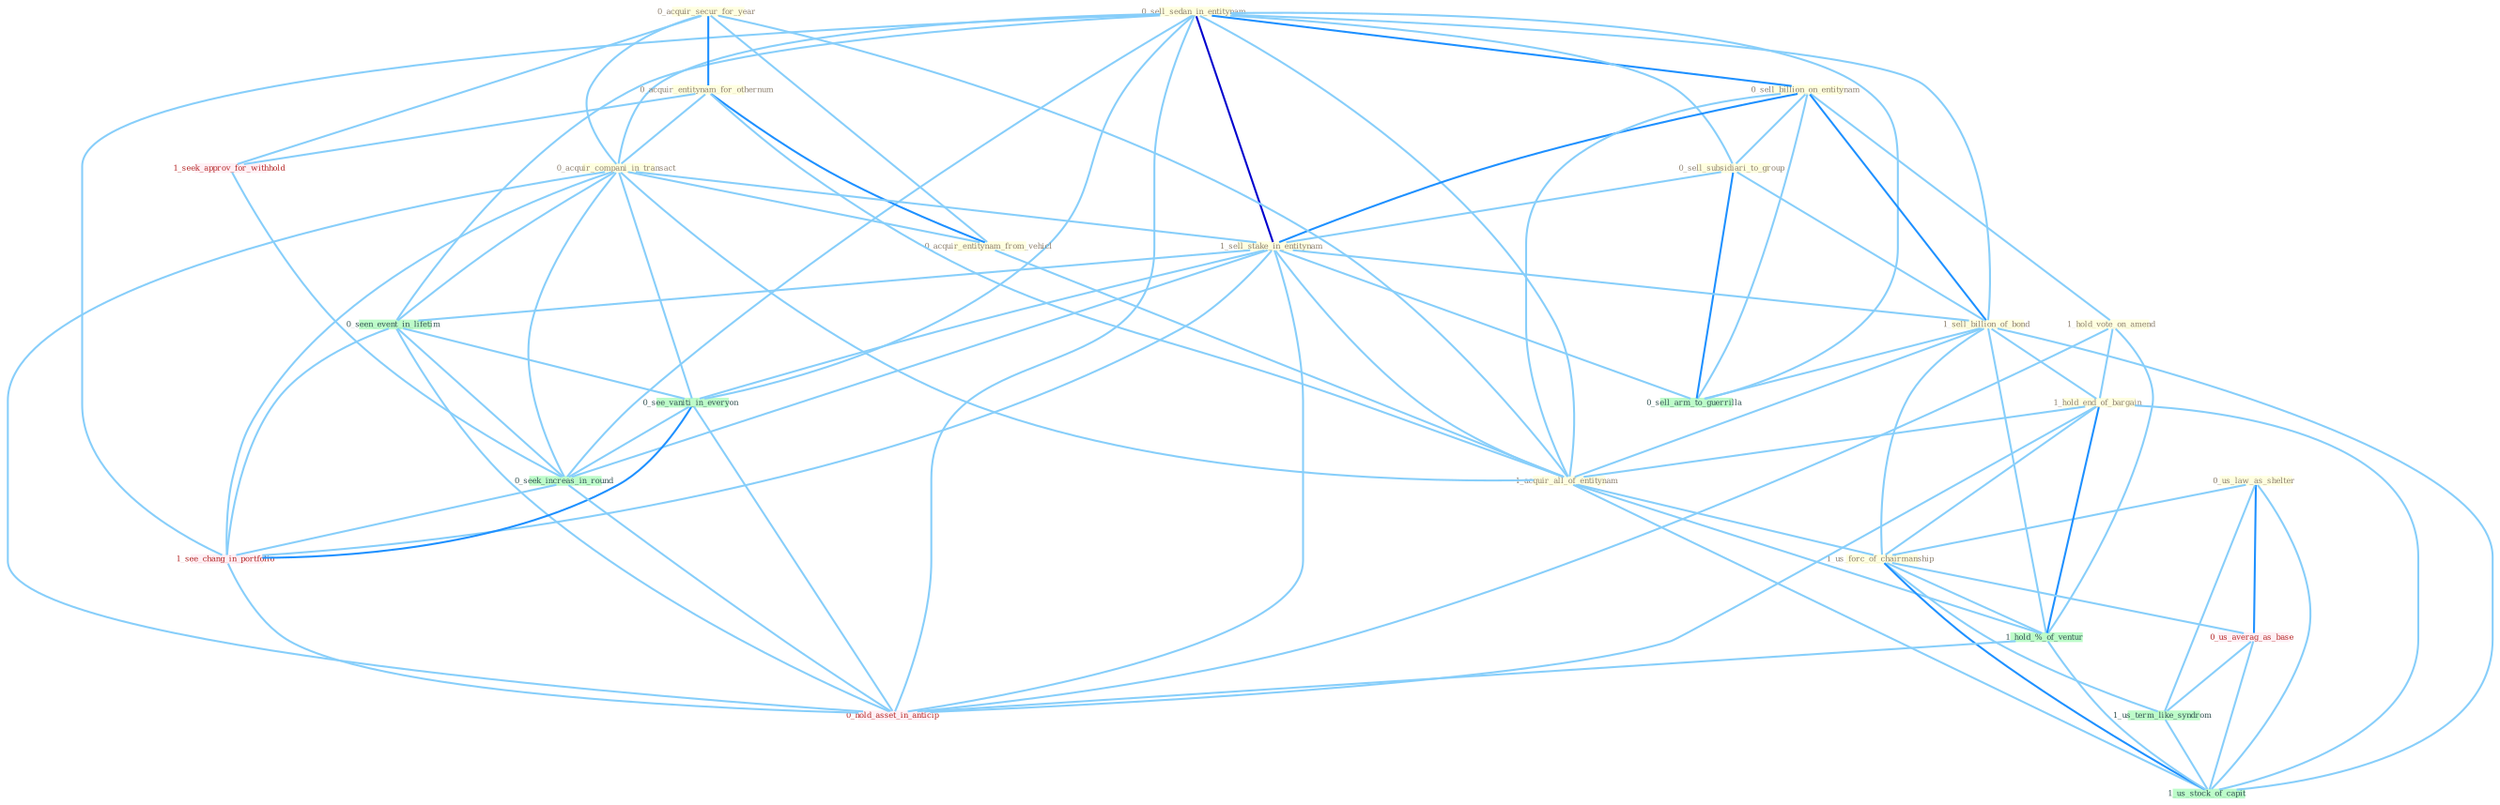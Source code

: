 Graph G{ 
    node
    [shape=polygon,style=filled,width=.5,height=.06,color="#BDFCC9",fixedsize=true,fontsize=4,
    fontcolor="#2f4f4f"];
    {node
    [color="#ffffe0", fontcolor="#8b7d6b"] "0_sell_sedan_in_entitynam " "0_sell_billion_on_entitynam " "1_hold_vote_on_amend " "0_acquir_secur_for_year " "0_acquir_entitynam_for_othernum " "0_acquir_compani_in_transact " "0_sell_subsidiari_to_group " "1_sell_stake_in_entitynam " "0_us_law_as_shelter " "1_sell_billion_of_bond " "0_acquir_entitynam_from_vehicl " "1_hold_end_of_bargain " "1_acquir_all_of_entitynam " "1_us_forc_of_chairmanship "}
{node [color="#fff0f5", fontcolor="#b22222"] "0_us_averag_as_base " "1_seek_approv_for_withhold " "1_see_chang_in_portfolio " "0_hold_asset_in_anticip "}
edge [color="#B0E2FF"];

	"0_sell_sedan_in_entitynam " -- "0_sell_billion_on_entitynam " [w="2", color="#1e90ff" , len=0.8];
	"0_sell_sedan_in_entitynam " -- "0_acquir_compani_in_transact " [w="1", color="#87cefa" ];
	"0_sell_sedan_in_entitynam " -- "0_sell_subsidiari_to_group " [w="1", color="#87cefa" ];
	"0_sell_sedan_in_entitynam " -- "1_sell_stake_in_entitynam " [w="3", color="#0000cd" , len=0.6];
	"0_sell_sedan_in_entitynam " -- "1_sell_billion_of_bond " [w="1", color="#87cefa" ];
	"0_sell_sedan_in_entitynam " -- "1_acquir_all_of_entitynam " [w="1", color="#87cefa" ];
	"0_sell_sedan_in_entitynam " -- "0_seen_event_in_lifetim " [w="1", color="#87cefa" ];
	"0_sell_sedan_in_entitynam " -- "0_see_vaniti_in_everyon " [w="1", color="#87cefa" ];
	"0_sell_sedan_in_entitynam " -- "0_sell_arm_to_guerrilla " [w="1", color="#87cefa" ];
	"0_sell_sedan_in_entitynam " -- "0_seek_increas_in_round " [w="1", color="#87cefa" ];
	"0_sell_sedan_in_entitynam " -- "1_see_chang_in_portfolio " [w="1", color="#87cefa" ];
	"0_sell_sedan_in_entitynam " -- "0_hold_asset_in_anticip " [w="1", color="#87cefa" ];
	"0_sell_billion_on_entitynam " -- "1_hold_vote_on_amend " [w="1", color="#87cefa" ];
	"0_sell_billion_on_entitynam " -- "0_sell_subsidiari_to_group " [w="1", color="#87cefa" ];
	"0_sell_billion_on_entitynam " -- "1_sell_stake_in_entitynam " [w="2", color="#1e90ff" , len=0.8];
	"0_sell_billion_on_entitynam " -- "1_sell_billion_of_bond " [w="2", color="#1e90ff" , len=0.8];
	"0_sell_billion_on_entitynam " -- "1_acquir_all_of_entitynam " [w="1", color="#87cefa" ];
	"0_sell_billion_on_entitynam " -- "0_sell_arm_to_guerrilla " [w="1", color="#87cefa" ];
	"1_hold_vote_on_amend " -- "1_hold_end_of_bargain " [w="1", color="#87cefa" ];
	"1_hold_vote_on_amend " -- "1_hold_%_of_ventur " [w="1", color="#87cefa" ];
	"1_hold_vote_on_amend " -- "0_hold_asset_in_anticip " [w="1", color="#87cefa" ];
	"0_acquir_secur_for_year " -- "0_acquir_entitynam_for_othernum " [w="2", color="#1e90ff" , len=0.8];
	"0_acquir_secur_for_year " -- "0_acquir_compani_in_transact " [w="1", color="#87cefa" ];
	"0_acquir_secur_for_year " -- "0_acquir_entitynam_from_vehicl " [w="1", color="#87cefa" ];
	"0_acquir_secur_for_year " -- "1_acquir_all_of_entitynam " [w="1", color="#87cefa" ];
	"0_acquir_secur_for_year " -- "1_seek_approv_for_withhold " [w="1", color="#87cefa" ];
	"0_acquir_entitynam_for_othernum " -- "0_acquir_compani_in_transact " [w="1", color="#87cefa" ];
	"0_acquir_entitynam_for_othernum " -- "0_acquir_entitynam_from_vehicl " [w="2", color="#1e90ff" , len=0.8];
	"0_acquir_entitynam_for_othernum " -- "1_acquir_all_of_entitynam " [w="1", color="#87cefa" ];
	"0_acquir_entitynam_for_othernum " -- "1_seek_approv_for_withhold " [w="1", color="#87cefa" ];
	"0_acquir_compani_in_transact " -- "1_sell_stake_in_entitynam " [w="1", color="#87cefa" ];
	"0_acquir_compani_in_transact " -- "0_acquir_entitynam_from_vehicl " [w="1", color="#87cefa" ];
	"0_acquir_compani_in_transact " -- "1_acquir_all_of_entitynam " [w="1", color="#87cefa" ];
	"0_acquir_compani_in_transact " -- "0_seen_event_in_lifetim " [w="1", color="#87cefa" ];
	"0_acquir_compani_in_transact " -- "0_see_vaniti_in_everyon " [w="1", color="#87cefa" ];
	"0_acquir_compani_in_transact " -- "0_seek_increas_in_round " [w="1", color="#87cefa" ];
	"0_acquir_compani_in_transact " -- "1_see_chang_in_portfolio " [w="1", color="#87cefa" ];
	"0_acquir_compani_in_transact " -- "0_hold_asset_in_anticip " [w="1", color="#87cefa" ];
	"0_sell_subsidiari_to_group " -- "1_sell_stake_in_entitynam " [w="1", color="#87cefa" ];
	"0_sell_subsidiari_to_group " -- "1_sell_billion_of_bond " [w="1", color="#87cefa" ];
	"0_sell_subsidiari_to_group " -- "0_sell_arm_to_guerrilla " [w="2", color="#1e90ff" , len=0.8];
	"1_sell_stake_in_entitynam " -- "1_sell_billion_of_bond " [w="1", color="#87cefa" ];
	"1_sell_stake_in_entitynam " -- "1_acquir_all_of_entitynam " [w="1", color="#87cefa" ];
	"1_sell_stake_in_entitynam " -- "0_seen_event_in_lifetim " [w="1", color="#87cefa" ];
	"1_sell_stake_in_entitynam " -- "0_see_vaniti_in_everyon " [w="1", color="#87cefa" ];
	"1_sell_stake_in_entitynam " -- "0_sell_arm_to_guerrilla " [w="1", color="#87cefa" ];
	"1_sell_stake_in_entitynam " -- "0_seek_increas_in_round " [w="1", color="#87cefa" ];
	"1_sell_stake_in_entitynam " -- "1_see_chang_in_portfolio " [w="1", color="#87cefa" ];
	"1_sell_stake_in_entitynam " -- "0_hold_asset_in_anticip " [w="1", color="#87cefa" ];
	"0_us_law_as_shelter " -- "1_us_forc_of_chairmanship " [w="1", color="#87cefa" ];
	"0_us_law_as_shelter " -- "0_us_averag_as_base " [w="2", color="#1e90ff" , len=0.8];
	"0_us_law_as_shelter " -- "1_us_term_like_syndrom " [w="1", color="#87cefa" ];
	"0_us_law_as_shelter " -- "1_us_stock_of_capit " [w="1", color="#87cefa" ];
	"1_sell_billion_of_bond " -- "1_hold_end_of_bargain " [w="1", color="#87cefa" ];
	"1_sell_billion_of_bond " -- "1_acquir_all_of_entitynam " [w="1", color="#87cefa" ];
	"1_sell_billion_of_bond " -- "1_us_forc_of_chairmanship " [w="1", color="#87cefa" ];
	"1_sell_billion_of_bond " -- "1_hold_%_of_ventur " [w="1", color="#87cefa" ];
	"1_sell_billion_of_bond " -- "0_sell_arm_to_guerrilla " [w="1", color="#87cefa" ];
	"1_sell_billion_of_bond " -- "1_us_stock_of_capit " [w="1", color="#87cefa" ];
	"0_acquir_entitynam_from_vehicl " -- "1_acquir_all_of_entitynam " [w="1", color="#87cefa" ];
	"1_hold_end_of_bargain " -- "1_acquir_all_of_entitynam " [w="1", color="#87cefa" ];
	"1_hold_end_of_bargain " -- "1_us_forc_of_chairmanship " [w="1", color="#87cefa" ];
	"1_hold_end_of_bargain " -- "1_hold_%_of_ventur " [w="2", color="#1e90ff" , len=0.8];
	"1_hold_end_of_bargain " -- "1_us_stock_of_capit " [w="1", color="#87cefa" ];
	"1_hold_end_of_bargain " -- "0_hold_asset_in_anticip " [w="1", color="#87cefa" ];
	"1_acquir_all_of_entitynam " -- "1_us_forc_of_chairmanship " [w="1", color="#87cefa" ];
	"1_acquir_all_of_entitynam " -- "1_hold_%_of_ventur " [w="1", color="#87cefa" ];
	"1_acquir_all_of_entitynam " -- "1_us_stock_of_capit " [w="1", color="#87cefa" ];
	"1_us_forc_of_chairmanship " -- "0_us_averag_as_base " [w="1", color="#87cefa" ];
	"1_us_forc_of_chairmanship " -- "1_us_term_like_syndrom " [w="1", color="#87cefa" ];
	"1_us_forc_of_chairmanship " -- "1_hold_%_of_ventur " [w="1", color="#87cefa" ];
	"1_us_forc_of_chairmanship " -- "1_us_stock_of_capit " [w="2", color="#1e90ff" , len=0.8];
	"0_seen_event_in_lifetim " -- "0_see_vaniti_in_everyon " [w="1", color="#87cefa" ];
	"0_seen_event_in_lifetim " -- "0_seek_increas_in_round " [w="1", color="#87cefa" ];
	"0_seen_event_in_lifetim " -- "1_see_chang_in_portfolio " [w="1", color="#87cefa" ];
	"0_seen_event_in_lifetim " -- "0_hold_asset_in_anticip " [w="1", color="#87cefa" ];
	"0_us_averag_as_base " -- "1_us_term_like_syndrom " [w="1", color="#87cefa" ];
	"0_us_averag_as_base " -- "1_us_stock_of_capit " [w="1", color="#87cefa" ];
	"1_us_term_like_syndrom " -- "1_us_stock_of_capit " [w="1", color="#87cefa" ];
	"1_seek_approv_for_withhold " -- "0_seek_increas_in_round " [w="1", color="#87cefa" ];
	"1_hold_%_of_ventur " -- "1_us_stock_of_capit " [w="1", color="#87cefa" ];
	"1_hold_%_of_ventur " -- "0_hold_asset_in_anticip " [w="1", color="#87cefa" ];
	"0_see_vaniti_in_everyon " -- "0_seek_increas_in_round " [w="1", color="#87cefa" ];
	"0_see_vaniti_in_everyon " -- "1_see_chang_in_portfolio " [w="2", color="#1e90ff" , len=0.8];
	"0_see_vaniti_in_everyon " -- "0_hold_asset_in_anticip " [w="1", color="#87cefa" ];
	"0_seek_increas_in_round " -- "1_see_chang_in_portfolio " [w="1", color="#87cefa" ];
	"0_seek_increas_in_round " -- "0_hold_asset_in_anticip " [w="1", color="#87cefa" ];
	"1_see_chang_in_portfolio " -- "0_hold_asset_in_anticip " [w="1", color="#87cefa" ];
}